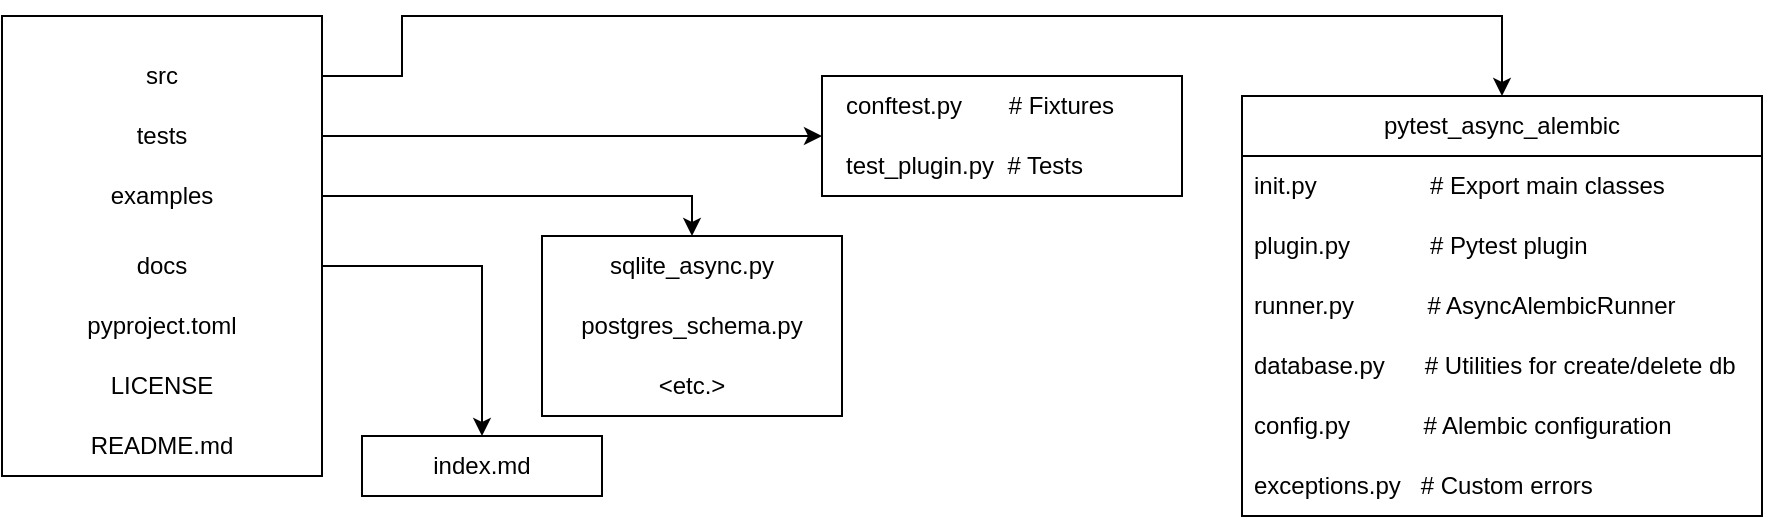 <mxfile version="26.2.8">
  <diagram name="Page-1" id="5f0bae14-7c28-e335-631c-24af17079c00">
    <mxGraphModel dx="1202" dy="728" grid="1" gridSize="10" guides="1" tooltips="1" connect="1" arrows="1" fold="1" page="1" pageScale="1" pageWidth="1100" pageHeight="850" background="none" math="0" shadow="0">
      <root>
        <mxCell id="0" />
        <mxCell id="1" parent="0" />
        <mxCell id="4ZiornDxbuaaKoVCHQuT-1" value="" style="rounded=0;whiteSpace=wrap;html=1;labelBackgroundColor=none;" vertex="1" parent="1">
          <mxGeometry x="40" y="40" width="160" height="230" as="geometry" />
        </mxCell>
        <mxCell id="4ZiornDxbuaaKoVCHQuT-6" value="" style="edgeStyle=orthogonalEdgeStyle;rounded=0;orthogonalLoop=1;jettySize=auto;html=1;labelBackgroundColor=none;fontColor=default;entryX=0.5;entryY=0;entryDx=0;entryDy=0;exitX=1;exitY=0.5;exitDx=0;exitDy=0;" edge="1" parent="1" source="4ZiornDxbuaaKoVCHQuT-2" target="4ZiornDxbuaaKoVCHQuT-11">
          <mxGeometry relative="1" as="geometry">
            <mxPoint x="240" y="70" as="sourcePoint" />
            <mxPoint x="670" y="30" as="targetPoint" />
            <Array as="points">
              <mxPoint x="240" y="70" />
              <mxPoint x="240" y="40" />
              <mxPoint x="790" y="40" />
            </Array>
          </mxGeometry>
        </mxCell>
        <mxCell id="4ZiornDxbuaaKoVCHQuT-2" value="src" style="text;html=1;align=center;verticalAlign=middle;whiteSpace=wrap;rounded=0;labelBackgroundColor=none;" vertex="1" parent="1">
          <mxGeometry x="40" y="55" width="160" height="30" as="geometry" />
        </mxCell>
        <mxCell id="4ZiornDxbuaaKoVCHQuT-11" value="pytest_async_alembic" style="swimlane;fontStyle=0;childLayout=stackLayout;horizontal=1;startSize=30;horizontalStack=0;resizeParent=1;resizeParentMax=0;resizeLast=0;collapsible=1;marginBottom=0;whiteSpace=wrap;html=1;labelBackgroundColor=none;" vertex="1" parent="1">
          <mxGeometry x="660" y="80" width="260" height="210" as="geometry">
            <mxRectangle x="660" y="80" width="160" height="30" as="alternateBounds" />
          </mxGeometry>
        </mxCell>
        <mxCell id="4ZiornDxbuaaKoVCHQuT-12" value="init.py &amp;nbsp; &amp;nbsp; &amp;nbsp; &amp;nbsp; &amp;nbsp; &amp;nbsp; &amp;nbsp; &amp;nbsp; # Export main classes" style="text;strokeColor=none;fillColor=none;align=left;verticalAlign=middle;spacingLeft=4;spacingRight=4;overflow=hidden;points=[[0,0.5],[1,0.5]];portConstraint=eastwest;rotatable=0;whiteSpace=wrap;html=1;labelBackgroundColor=none;" vertex="1" parent="4ZiornDxbuaaKoVCHQuT-11">
          <mxGeometry y="30" width="260" height="30" as="geometry" />
        </mxCell>
        <mxCell id="4ZiornDxbuaaKoVCHQuT-13" value="plugin.py &amp;nbsp; &amp;nbsp; &amp;nbsp; &amp;nbsp; &amp;nbsp; &amp;nbsp;# Pytest plugin" style="text;strokeColor=none;fillColor=none;align=left;verticalAlign=middle;spacingLeft=4;spacingRight=4;overflow=hidden;points=[[0,0.5],[1,0.5]];portConstraint=eastwest;rotatable=0;whiteSpace=wrap;html=1;labelBackgroundColor=none;" vertex="1" parent="4ZiornDxbuaaKoVCHQuT-11">
          <mxGeometry y="60" width="260" height="30" as="geometry" />
        </mxCell>
        <mxCell id="4ZiornDxbuaaKoVCHQuT-14" value="runner.py &amp;nbsp; &amp;nbsp; &amp;nbsp; &amp;nbsp; &amp;nbsp; # AsyncAlembicRunner" style="text;strokeColor=none;fillColor=none;align=left;verticalAlign=middle;spacingLeft=4;spacingRight=4;overflow=hidden;points=[[0,0.5],[1,0.5]];portConstraint=eastwest;rotatable=0;whiteSpace=wrap;html=1;labelBackgroundColor=none;" vertex="1" parent="4ZiornDxbuaaKoVCHQuT-11">
          <mxGeometry y="90" width="260" height="30" as="geometry" />
        </mxCell>
        <mxCell id="4ZiornDxbuaaKoVCHQuT-20" value="database.py &amp;nbsp; &amp;nbsp; &amp;nbsp;# Utilities for create/delete db" style="text;strokeColor=none;fillColor=none;align=left;verticalAlign=middle;spacingLeft=4;spacingRight=4;overflow=hidden;points=[[0,0.5],[1,0.5]];portConstraint=eastwest;rotatable=0;whiteSpace=wrap;html=1;labelBackgroundColor=none;" vertex="1" parent="4ZiornDxbuaaKoVCHQuT-11">
          <mxGeometry y="120" width="260" height="30" as="geometry" />
        </mxCell>
        <mxCell id="4ZiornDxbuaaKoVCHQuT-21" value="config.py &amp;nbsp; &amp;nbsp; &amp;nbsp; &amp;nbsp; &amp;nbsp; # Alembic configuration" style="text;strokeColor=none;fillColor=none;align=left;verticalAlign=middle;spacingLeft=4;spacingRight=4;overflow=hidden;points=[[0,0.5],[1,0.5]];portConstraint=eastwest;rotatable=0;whiteSpace=wrap;html=1;labelBackgroundColor=none;" vertex="1" parent="4ZiornDxbuaaKoVCHQuT-11">
          <mxGeometry y="150" width="260" height="30" as="geometry" />
        </mxCell>
        <mxCell id="4ZiornDxbuaaKoVCHQuT-22" value="exceptions.py &amp;nbsp; # Custom errors" style="text;strokeColor=none;fillColor=none;align=left;verticalAlign=middle;spacingLeft=4;spacingRight=4;overflow=hidden;points=[[0,0.5],[1,0.5]];portConstraint=eastwest;rotatable=0;whiteSpace=wrap;html=1;labelBackgroundColor=none;" vertex="1" parent="4ZiornDxbuaaKoVCHQuT-11">
          <mxGeometry y="180" width="260" height="30" as="geometry" />
        </mxCell>
        <mxCell id="4ZiornDxbuaaKoVCHQuT-26" value="" style="edgeStyle=orthogonalEdgeStyle;rounded=0;orthogonalLoop=1;jettySize=auto;html=1;" edge="1" parent="1" source="4ZiornDxbuaaKoVCHQuT-23" target="4ZiornDxbuaaKoVCHQuT-25">
          <mxGeometry relative="1" as="geometry" />
        </mxCell>
        <mxCell id="4ZiornDxbuaaKoVCHQuT-23" value="tests" style="text;html=1;align=center;verticalAlign=middle;whiteSpace=wrap;rounded=0;" vertex="1" parent="1">
          <mxGeometry x="40" y="85" width="160" height="30" as="geometry" />
        </mxCell>
        <mxCell id="4ZiornDxbuaaKoVCHQuT-25" value="" style="whiteSpace=wrap;html=1;" vertex="1" parent="1">
          <mxGeometry x="450" y="70" width="180" height="60" as="geometry" />
        </mxCell>
        <mxCell id="4ZiornDxbuaaKoVCHQuT-27" value="&amp;nbsp; &amp;nbsp;conftest.py &amp;nbsp; &amp;nbsp; &amp;nbsp; # Fixtures" style="text;html=1;align=left;verticalAlign=middle;whiteSpace=wrap;rounded=0;" vertex="1" parent="1">
          <mxGeometry x="450" y="70" width="180" height="30" as="geometry" />
        </mxCell>
        <mxCell id="4ZiornDxbuaaKoVCHQuT-28" value="&amp;nbsp; &amp;nbsp;test_plugin.py &amp;nbsp;# Tests&amp;nbsp;" style="text;html=1;align=left;verticalAlign=middle;whiteSpace=wrap;rounded=0;" vertex="1" parent="1">
          <mxGeometry x="450" y="100" width="180" height="30" as="geometry" />
        </mxCell>
        <mxCell id="4ZiornDxbuaaKoVCHQuT-33" style="edgeStyle=orthogonalEdgeStyle;rounded=0;orthogonalLoop=1;jettySize=auto;html=1;entryX=0.5;entryY=0;entryDx=0;entryDy=0;" edge="1" parent="1" source="4ZiornDxbuaaKoVCHQuT-29" target="4ZiornDxbuaaKoVCHQuT-32">
          <mxGeometry relative="1" as="geometry" />
        </mxCell>
        <mxCell id="4ZiornDxbuaaKoVCHQuT-29" value="examples" style="text;html=1;align=center;verticalAlign=middle;whiteSpace=wrap;rounded=0;" vertex="1" parent="1">
          <mxGeometry x="40" y="115" width="160" height="30" as="geometry" />
        </mxCell>
        <mxCell id="4ZiornDxbuaaKoVCHQuT-32" value="" style="rounded=0;whiteSpace=wrap;html=1;" vertex="1" parent="1">
          <mxGeometry x="310" y="150" width="150" height="90" as="geometry" />
        </mxCell>
        <mxCell id="4ZiornDxbuaaKoVCHQuT-35" value="sqlite_async.py" style="text;html=1;align=center;verticalAlign=middle;whiteSpace=wrap;rounded=0;" vertex="1" parent="1">
          <mxGeometry x="310" y="150" width="150" height="30" as="geometry" />
        </mxCell>
        <mxCell id="4ZiornDxbuaaKoVCHQuT-37" value="postgres_schema.py" style="text;html=1;align=center;verticalAlign=middle;whiteSpace=wrap;rounded=0;" vertex="1" parent="1">
          <mxGeometry x="310" y="180" width="150" height="30" as="geometry" />
        </mxCell>
        <mxCell id="4ZiornDxbuaaKoVCHQuT-38" value="&amp;lt;etc.&amp;gt;" style="text;html=1;align=center;verticalAlign=middle;whiteSpace=wrap;rounded=0;" vertex="1" parent="1">
          <mxGeometry x="310" y="210" width="150" height="30" as="geometry" />
        </mxCell>
        <mxCell id="4ZiornDxbuaaKoVCHQuT-40" style="edgeStyle=orthogonalEdgeStyle;rounded=0;orthogonalLoop=1;jettySize=auto;html=1;entryX=0.5;entryY=0;entryDx=0;entryDy=0;" edge="1" parent="1" source="4ZiornDxbuaaKoVCHQuT-39" target="4ZiornDxbuaaKoVCHQuT-43">
          <mxGeometry relative="1" as="geometry">
            <mxPoint x="280" y="250" as="targetPoint" />
          </mxGeometry>
        </mxCell>
        <mxCell id="4ZiornDxbuaaKoVCHQuT-39" value="docs" style="text;html=1;align=center;verticalAlign=middle;whiteSpace=wrap;rounded=0;" vertex="1" parent="1">
          <mxGeometry x="40" y="150" width="160" height="30" as="geometry" />
        </mxCell>
        <mxCell id="4ZiornDxbuaaKoVCHQuT-43" value="index.md" style="rounded=0;whiteSpace=wrap;html=1;" vertex="1" parent="1">
          <mxGeometry x="220" y="250" width="120" height="30" as="geometry" />
        </mxCell>
        <mxCell id="4ZiornDxbuaaKoVCHQuT-45" value="pyproject.toml" style="text;html=1;align=center;verticalAlign=middle;whiteSpace=wrap;rounded=0;" vertex="1" parent="1">
          <mxGeometry x="40" y="180" width="160" height="30" as="geometry" />
        </mxCell>
        <mxCell id="4ZiornDxbuaaKoVCHQuT-46" value="LICENSE" style="text;html=1;align=center;verticalAlign=middle;whiteSpace=wrap;rounded=0;" vertex="1" parent="1">
          <mxGeometry x="40" y="210" width="160" height="30" as="geometry" />
        </mxCell>
        <mxCell id="4ZiornDxbuaaKoVCHQuT-47" value="README.md" style="text;html=1;align=center;verticalAlign=middle;whiteSpace=wrap;rounded=0;" vertex="1" parent="1">
          <mxGeometry x="40" y="240" width="160" height="30" as="geometry" />
        </mxCell>
      </root>
    </mxGraphModel>
  </diagram>
</mxfile>
